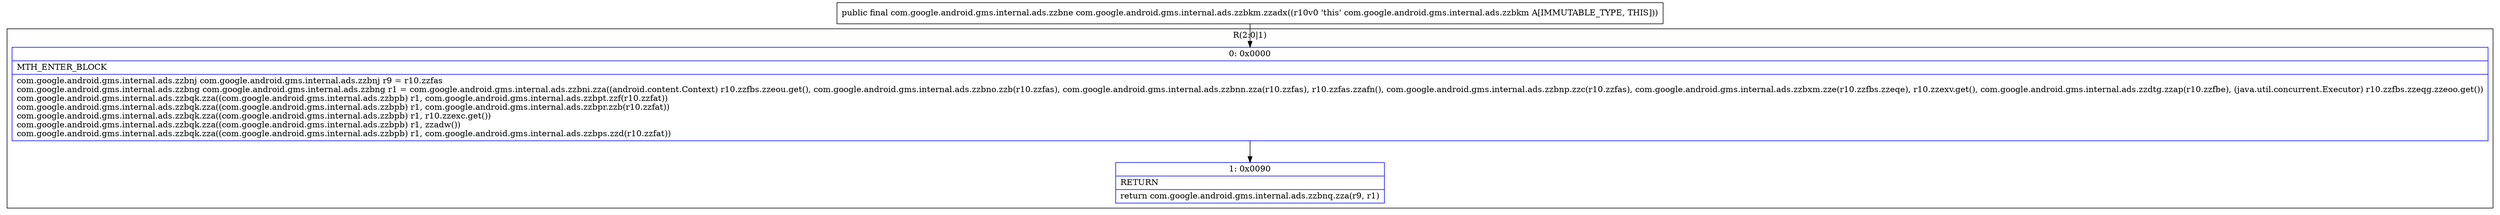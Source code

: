 digraph "CFG forcom.google.android.gms.internal.ads.zzbkm.zzadx()Lcom\/google\/android\/gms\/internal\/ads\/zzbne;" {
subgraph cluster_Region_1300694058 {
label = "R(2:0|1)";
node [shape=record,color=blue];
Node_0 [shape=record,label="{0\:\ 0x0000|MTH_ENTER_BLOCK\l|com.google.android.gms.internal.ads.zzbnj com.google.android.gms.internal.ads.zzbnj r9 = r10.zzfas\lcom.google.android.gms.internal.ads.zzbng com.google.android.gms.internal.ads.zzbng r1 = com.google.android.gms.internal.ads.zzbni.zza((android.content.Context) r10.zzfbs.zzeou.get(), com.google.android.gms.internal.ads.zzbno.zzb(r10.zzfas), com.google.android.gms.internal.ads.zzbnn.zza(r10.zzfas), r10.zzfas.zzafn(), com.google.android.gms.internal.ads.zzbnp.zzc(r10.zzfas), com.google.android.gms.internal.ads.zzbxm.zze(r10.zzfbs.zzeqe), r10.zzexv.get(), com.google.android.gms.internal.ads.zzdtg.zzap(r10.zzfbe), (java.util.concurrent.Executor) r10.zzfbs.zzeqg.zzeoo.get())\lcom.google.android.gms.internal.ads.zzbqk.zza((com.google.android.gms.internal.ads.zzbpb) r1, com.google.android.gms.internal.ads.zzbpt.zzf(r10.zzfat))\lcom.google.android.gms.internal.ads.zzbqk.zza((com.google.android.gms.internal.ads.zzbpb) r1, com.google.android.gms.internal.ads.zzbpr.zzb(r10.zzfat))\lcom.google.android.gms.internal.ads.zzbqk.zza((com.google.android.gms.internal.ads.zzbpb) r1, r10.zzexc.get())\lcom.google.android.gms.internal.ads.zzbqk.zza((com.google.android.gms.internal.ads.zzbpb) r1, zzadw())\lcom.google.android.gms.internal.ads.zzbqk.zza((com.google.android.gms.internal.ads.zzbpb) r1, com.google.android.gms.internal.ads.zzbps.zzd(r10.zzfat))\l}"];
Node_1 [shape=record,label="{1\:\ 0x0090|RETURN\l|return com.google.android.gms.internal.ads.zzbnq.zza(r9, r1)\l}"];
}
MethodNode[shape=record,label="{public final com.google.android.gms.internal.ads.zzbne com.google.android.gms.internal.ads.zzbkm.zzadx((r10v0 'this' com.google.android.gms.internal.ads.zzbkm A[IMMUTABLE_TYPE, THIS])) }"];
MethodNode -> Node_0;
Node_0 -> Node_1;
}

